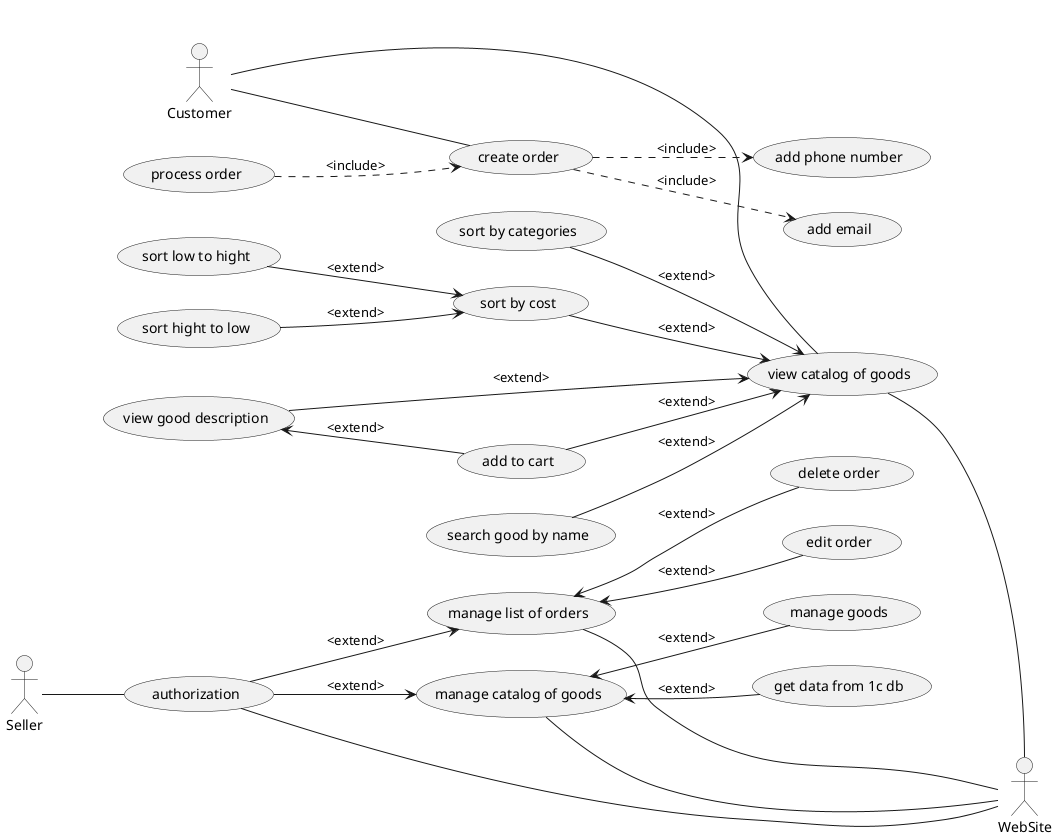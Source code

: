 @startuml
actor Customer
actor Seller
actor WebSite

together {
    left to right direction

    Customer -- (view catalog of goods)
    (sort by cost) --> (view catalog of goods): <extend>
      (sort low to hight) --> (sort by cost): <extend>
      (sort hight to low) --> (sort by cost): <extend>
    (search good by name) --> (view catalog of goods): <extend>
    (sort by categories) --> (view catalog of goods): <extend>
    (add to cart) --> (view catalog of goods): <extend>
    (view good description) --> (view catalog of goods): <extend>
    (view good description) <-- (add to cart): <extend>
    (process order) ..> (create order): <include>

    (view catalog of goods) -- WebSite
    (manage list of orders) -- WebSite
    (authorization) -- WebSite
    (manage catalog of goods) -- WebSite

    Customer -- (create order)
      (create order) ..> (add phone number): <include>
      (create order) ..> (add email): <include>

    Seller -- (authorization)
    (authorization) --> (manage list of orders): <extend>
      (manage list of orders) <-- (delete order): <extend>
      (manage list of orders) <-- (edit order): <extend>
    (authorization) --> (manage catalog of goods): <extend>
      (manage catalog of goods) <-- (manage goods): <extend>
      (manage catalog of goods) <-- (get data from 1c db): <extend>
}
@enduml